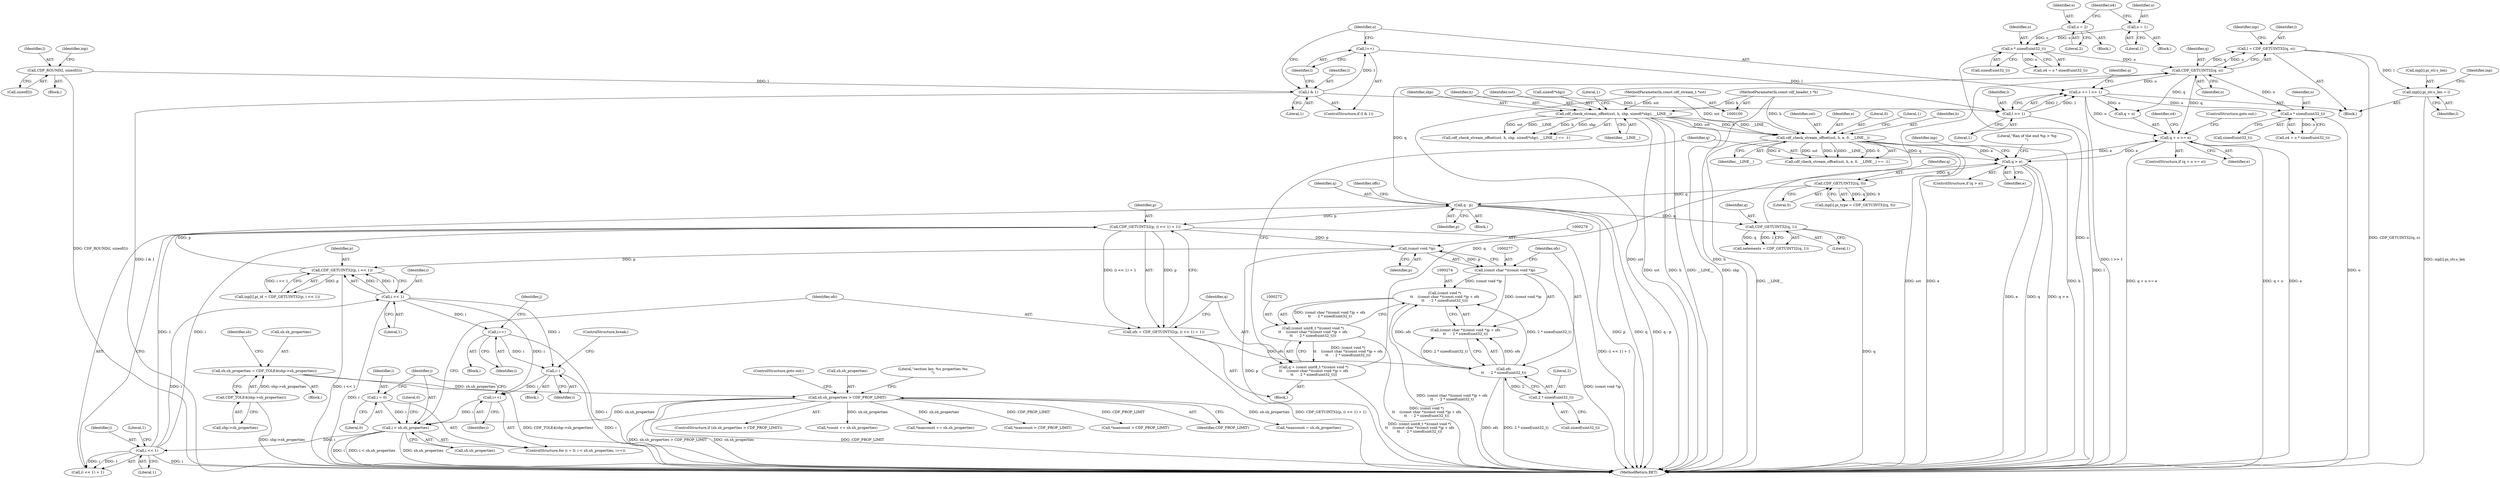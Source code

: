 digraph "0_file_f97486ef5dc3e8735440edc4fc8808c63e1a3ef0@array" {
"1000704" [label="(Call,inp[i].pi_str.s_len = l)"];
"1000699" [label="(Call,l = CDF_GETUINT32(q, o))"];
"1000701" [label="(Call,CDF_GETUINT32(q, o))"];
"1000352" [label="(Call,CDF_GETUINT32(q, 1))"];
"1000337" [label="(Call,q - p)"];
"1000316" [label="(Call,CDF_GETUINT32(q, 0))"];
"1000288" [label="(Call,q > e)"];
"1000269" [label="(Call,q = (const uint8_t *)(const void *)\n\t\t    ((const char *)(const void *)p + ofs\n\t\t    - 2 * sizeof(uint32_t)))"];
"1000271" [label="(Call,(const uint8_t *)(const void *)\n\t\t    ((const char *)(const void *)p + ofs\n\t\t    - 2 * sizeof(uint32_t)))"];
"1000273" [label="(Call,(const void *)\n\t\t    ((const char *)(const void *)p + ofs\n\t\t    - 2 * sizeof(uint32_t)))"];
"1000276" [label="(Call,(const char *)(const void *)p)"];
"1000278" [label="(Call,(const void *)p)"];
"1000262" [label="(Call,CDF_GETUINT32(p, (i << 1) + 1))"];
"1000265" [label="(Call,i << 1)"];
"1000251" [label="(Call,i < sh.sh_properties)"];
"1000256" [label="(Call,i++)"];
"1000773" [label="(Call,i--)"];
"1000695" [label="(Call,i++)"];
"1000307" [label="(Call,i << 1)"];
"1000248" [label="(Call,i = 0)"];
"1000177" [label="(Call,sh.sh_properties > CDF_PROP_LIMIT)"];
"1000168" [label="(Call,sh.sh_properties = CDF_TOLE4(shp->sh_properties))"];
"1000172" [label="(Call,CDF_TOLE4(shp->sh_properties))"];
"1000281" [label="(Call,ofs\n\t\t    - 2 * sizeof(uint32_t))"];
"1000260" [label="(Call,ofs = CDF_GETUINT32(p, (i << 1) + 1))"];
"1000283" [label="(Call,2 * sizeof(uint32_t))"];
"1000761" [label="(Call,q + o >= e)"];
"1000755" [label="(Call,o += l >> 1)"];
"1000757" [label="(Call,l >> 1)"];
"1000753" [label="(Call,l++)"];
"1000750" [label="(Call,l & 1)"];
"1000738" [label="(Call,CDF_ROUND(l, sizeof(l)))"];
"1000238" [label="(Call,cdf_check_stream_offset(sst, h, e, 0, __LINE__))"];
"1000138" [label="(Call,cdf_check_stream_offset(sst, h, shp, sizeof(*shp), __LINE__))"];
"1000101" [label="(MethodParameterIn,const cdf_stream_t *sst)"];
"1000102" [label="(MethodParameterIn,const cdf_header_t *h)"];
"1000305" [label="(Call,CDF_GETUINT32(p, i << 1))"];
"1000368" [label="(Call,o * sizeof(uint32_t))"];
"1000355" [label="(Call,o = 2)"];
"1000363" [label="(Call,o = 1)"];
"1000769" [label="(Call,o * sizeof(uint32_t))"];
"1000705" [label="(Call,inp[i].pi_str.s_len)"];
"1000177" [label="(Call,sh.sh_properties > CDF_PROP_LIMIT)"];
"1000241" [label="(Identifier,e)"];
"1000243" [label="(Identifier,__LINE__)"];
"1000269" [label="(Call,q = (const uint8_t *)(const void *)\n\t\t    ((const char *)(const void *)p + ofs\n\t\t    - 2 * sizeof(uint32_t)))"];
"1000750" [label="(Call,l & 1)"];
"1000355" [label="(Call,o = 2)"];
"1000762" [label="(Call,q + o)"];
"1000769" [label="(Call,o * sizeof(uint32_t))"];
"1000763" [label="(Identifier,q)"];
"1000284" [label="(Literal,2)"];
"1000756" [label="(Identifier,o)"];
"1000101" [label="(MethodParameterIn,const cdf_stream_t *sst)"];
"1000256" [label="(Call,i++)"];
"1000266" [label="(Identifier,i)"];
"1000761" [label="(Call,q + o >= e)"];
"1000147" [label="(Literal,1)"];
"1000249" [label="(Identifier,i)"];
"1000839" [label="(MethodReturn,RET)"];
"1000262" [label="(Call,CDF_GETUINT32(p, (i << 1) + 1))"];
"1000283" [label="(Call,2 * sizeof(uint32_t))"];
"1000690" [label="(Identifier,j)"];
"1000278" [label="(Call,(const void *)p)"];
"1000178" [label="(Call,sh.sh_properties)"];
"1000767" [label="(Call,o4 = o * sizeof(uint32_t))"];
"1000137" [label="(Call,cdf_check_stream_offset(sst, h, shp, sizeof(*shp), __LINE__) == -1)"];
"1000289" [label="(Identifier,q)"];
"1000771" [label="(Call,sizeof(uint32_t))"];
"1000768" [label="(Identifier,o4)"];
"1000370" [label="(Call,sizeof(uint32_t))"];
"1000305" [label="(Call,CDF_GETUINT32(p, i << 1))"];
"1000337" [label="(Call,q - p)"];
"1000309" [label="(Literal,1)"];
"1000317" [label="(Identifier,q)"];
"1000760" [label="(ControlStructure,if (q + o >= e))"];
"1000356" [label="(Identifier,o)"];
"1000257" [label="(Identifier,i)"];
"1000759" [label="(Literal,1)"];
"1000271" [label="(Call,(const uint8_t *)(const void *)\n\t\t    ((const char *)(const void *)p + ofs\n\t\t    - 2 * sizeof(uint32_t)))"];
"1000316" [label="(Call,CDF_GETUINT32(q, 0))"];
"1000275" [label="(Call,(const char *)(const void *)p + ofs\n\t\t    - 2 * sizeof(uint32_t))"];
"1000176" [label="(ControlStructure,if (sh.sh_properties > CDF_PROP_LIMIT))"];
"1000242" [label="(Literal,0)"];
"1000230" [label="(Call,*count += sh.sh_properties)"];
"1000310" [label="(Call,inp[i].pi_type = CDF_GETUINT32(q, 0))"];
"1000280" [label="(Identifier,p)"];
"1000773" [label="(Call,i--)"];
"1000245" [label="(Literal,1)"];
"1000179" [label="(Identifier,sh)"];
"1000755" [label="(Call,o += l >> 1)"];
"1000393" [label="(Block,)"];
"1000753" [label="(Call,l++)"];
"1000757" [label="(Call,l >> 1)"];
"1000173" [label="(Call,shp->sh_properties)"];
"1000712" [label="(Identifier,l)"];
"1000107" [label="(Block,)"];
"1000758" [label="(Identifier,l)"];
"1000703" [label="(Identifier,o)"];
"1000766" [label="(ControlStructure,goto out;)"];
"1000203" [label="(Call,*maxcount += sh.sh_properties)"];
"1000352" [label="(Call,CDF_GETUINT32(q, 1))"];
"1000287" [label="(ControlStructure,if (q > e))"];
"1000264" [label="(Call,(i << 1) + 1)"];
"1000692" [label="(Block,)"];
"1000737" [label="(Block,)"];
"1000261" [label="(Identifier,ofs)"];
"1000138" [label="(Call,cdf_check_stream_offset(sst, h, shp, sizeof(*shp), __LINE__))"];
"1000302" [label="(Identifier,inp)"];
"1000770" [label="(Identifier,o)"];
"1000308" [label="(Identifier,i)"];
"1000774" [label="(Identifier,i)"];
"1000102" [label="(MethodParameterIn,const cdf_header_t *h)"];
"1000285" [label="(Call,sizeof(uint32_t))"];
"1000247" [label="(ControlStructure,for (i = 0; i < sh.sh_properties; i++))"];
"1000238" [label="(Call,cdf_check_stream_offset(sst, h, e, 0, __LINE__))"];
"1000367" [label="(Identifier,o4)"];
"1000250" [label="(Literal,0)"];
"1000141" [label="(Identifier,shp)"];
"1000708" [label="(Identifier,inp)"];
"1000172" [label="(Call,CDF_TOLE4(shp->sh_properties))"];
"1000268" [label="(Literal,1)"];
"1000140" [label="(Identifier,h)"];
"1000260" [label="(Call,ofs = CDF_GETUINT32(p, (i << 1) + 1))"];
"1000273" [label="(Call,(const void *)\n\t\t    ((const char *)(const void *)p + ofs\n\t\t    - 2 * sizeof(uint32_t)))"];
"1000288" [label="(Call,q > e)"];
"1000139" [label="(Identifier,sst)"];
"1000749" [label="(ControlStructure,if (l & 1))"];
"1000251" [label="(Call,i < sh.sh_properties)"];
"1000739" [label="(Identifier,l)"];
"1000307" [label="(Call,i << 1)"];
"1000318" [label="(Literal,0)"];
"1000270" [label="(Identifier,q)"];
"1000775" [label="(ControlStructure,break;)"];
"1000363" [label="(Call,o = 1)"];
"1000751" [label="(Identifier,l)"];
"1000198" [label="(Call,*maxcount > CDF_PROP_LIMIT)"];
"1000364" [label="(Identifier,o)"];
"1000745" [label="(Identifier,inp)"];
"1000306" [label="(Identifier,p)"];
"1000366" [label="(Call,o4 = o * sizeof(uint32_t))"];
"1000704" [label="(Call,inp[i].pi_str.s_len = l)"];
"1000267" [label="(Literal,1)"];
"1000368" [label="(Call,o * sizeof(uint32_t))"];
"1000339" [label="(Identifier,p)"];
"1000717" [label="(Identifier,inp)"];
"1000185" [label="(Literal,\"section len: %u properties %u\n\")"];
"1000265" [label="(Call,i << 1)"];
"1000695" [label="(Call,i++)"];
"1000350" [label="(Call,nelements = CDF_GETUINT32(q, 1))"];
"1000697" [label="(Block,)"];
"1000168" [label="(Call,sh.sh_properties = CDF_TOLE4(shp->sh_properties))"];
"1000182" [label="(ControlStructure,goto out;)"];
"1000258" [label="(Block,)"];
"1000290" [label="(Identifier,e)"];
"1000701" [label="(Call,CDF_GETUINT32(q, o))"];
"1000349" [label="(Block,)"];
"1000281" [label="(Call,ofs\n\t\t    - 2 * sizeof(uint32_t))"];
"1000276" [label="(Call,(const char *)(const void *)p)"];
"1000357" [label="(Literal,2)"];
"1000299" [label="(Call,inp[i].pi_id = CDF_GETUINT32(p, i << 1))"];
"1000237" [label="(Call,cdf_check_stream_offset(sst, h, e, 0, __LINE__) == -1)"];
"1000169" [label="(Call,sh.sh_properties)"];
"1000831" [label="(Literal,0)"];
"1000145" [label="(Identifier,__LINE__)"];
"1000263" [label="(Identifier,p)"];
"1000654" [label="(Call,*maxcount > CDF_PROP_LIMIT)"];
"1000248" [label="(Call,i = 0)"];
"1000336" [label="(Block,)"];
"1000365" [label="(Literal,1)"];
"1000252" [label="(Identifier,i)"];
"1000754" [label="(Identifier,l)"];
"1000765" [label="(Identifier,e)"];
"1000752" [label="(Literal,1)"];
"1000354" [label="(Literal,1)"];
"1000294" [label="(Literal,\"Ran of the end %p > %p\n\")"];
"1000338" [label="(Identifier,q)"];
"1000369" [label="(Identifier,o)"];
"1000181" [label="(Identifier,CDF_PROP_LIMIT)"];
"1000738" [label="(Call,CDF_ROUND(l, sizeof(l)))"];
"1000253" [label="(Call,sh.sh_properties)"];
"1000240" [label="(Identifier,h)"];
"1000340" [label="(Identifier,offs)"];
"1000700" [label="(Identifier,l)"];
"1000142" [label="(Call,sizeof(*shp))"];
"1000282" [label="(Identifier,ofs)"];
"1000359" [label="(Block,)"];
"1000353" [label="(Identifier,q)"];
"1000699" [label="(Call,l = CDF_GETUINT32(q, o))"];
"1000696" [label="(Identifier,i)"];
"1000740" [label="(Call,sizeof(l))"];
"1000702" [label="(Identifier,q)"];
"1000211" [label="(Call,*maxcount = sh.sh_properties)"];
"1000239" [label="(Identifier,sst)"];
"1000704" -> "1000697"  [label="AST: "];
"1000704" -> "1000712"  [label="CFG: "];
"1000705" -> "1000704"  [label="AST: "];
"1000712" -> "1000704"  [label="AST: "];
"1000717" -> "1000704"  [label="CFG: "];
"1000704" -> "1000839"  [label="DDG: inp[i].pi_str.s_len"];
"1000699" -> "1000704"  [label="DDG: l"];
"1000699" -> "1000697"  [label="AST: "];
"1000699" -> "1000701"  [label="CFG: "];
"1000700" -> "1000699"  [label="AST: "];
"1000701" -> "1000699"  [label="AST: "];
"1000708" -> "1000699"  [label="CFG: "];
"1000699" -> "1000839"  [label="DDG: CDF_GETUINT32(q, o)"];
"1000701" -> "1000699"  [label="DDG: q"];
"1000701" -> "1000699"  [label="DDG: o"];
"1000701" -> "1000703"  [label="CFG: "];
"1000702" -> "1000701"  [label="AST: "];
"1000703" -> "1000701"  [label="AST: "];
"1000352" -> "1000701"  [label="DDG: q"];
"1000337" -> "1000701"  [label="DDG: q"];
"1000368" -> "1000701"  [label="DDG: o"];
"1000769" -> "1000701"  [label="DDG: o"];
"1000701" -> "1000755"  [label="DDG: o"];
"1000701" -> "1000761"  [label="DDG: q"];
"1000701" -> "1000762"  [label="DDG: q"];
"1000352" -> "1000350"  [label="AST: "];
"1000352" -> "1000354"  [label="CFG: "];
"1000353" -> "1000352"  [label="AST: "];
"1000354" -> "1000352"  [label="AST: "];
"1000350" -> "1000352"  [label="CFG: "];
"1000352" -> "1000839"  [label="DDG: q"];
"1000352" -> "1000350"  [label="DDG: q"];
"1000352" -> "1000350"  [label="DDG: 1"];
"1000337" -> "1000352"  [label="DDG: q"];
"1000337" -> "1000336"  [label="AST: "];
"1000337" -> "1000339"  [label="CFG: "];
"1000338" -> "1000337"  [label="AST: "];
"1000339" -> "1000337"  [label="AST: "];
"1000340" -> "1000337"  [label="CFG: "];
"1000337" -> "1000839"  [label="DDG: p"];
"1000337" -> "1000839"  [label="DDG: q"];
"1000337" -> "1000839"  [label="DDG: q - p"];
"1000337" -> "1000262"  [label="DDG: p"];
"1000316" -> "1000337"  [label="DDG: q"];
"1000305" -> "1000337"  [label="DDG: p"];
"1000316" -> "1000310"  [label="AST: "];
"1000316" -> "1000318"  [label="CFG: "];
"1000317" -> "1000316"  [label="AST: "];
"1000318" -> "1000316"  [label="AST: "];
"1000310" -> "1000316"  [label="CFG: "];
"1000316" -> "1000310"  [label="DDG: q"];
"1000316" -> "1000310"  [label="DDG: 0"];
"1000288" -> "1000316"  [label="DDG: q"];
"1000288" -> "1000287"  [label="AST: "];
"1000288" -> "1000290"  [label="CFG: "];
"1000289" -> "1000288"  [label="AST: "];
"1000290" -> "1000288"  [label="AST: "];
"1000294" -> "1000288"  [label="CFG: "];
"1000302" -> "1000288"  [label="CFG: "];
"1000288" -> "1000839"  [label="DDG: e"];
"1000288" -> "1000839"  [label="DDG: q"];
"1000288" -> "1000839"  [label="DDG: q > e"];
"1000269" -> "1000288"  [label="DDG: q"];
"1000761" -> "1000288"  [label="DDG: e"];
"1000238" -> "1000288"  [label="DDG: e"];
"1000288" -> "1000761"  [label="DDG: e"];
"1000269" -> "1000258"  [label="AST: "];
"1000269" -> "1000271"  [label="CFG: "];
"1000270" -> "1000269"  [label="AST: "];
"1000271" -> "1000269"  [label="AST: "];
"1000289" -> "1000269"  [label="CFG: "];
"1000269" -> "1000839"  [label="DDG: (const uint8_t *)(const void *)\n\t\t    ((const char *)(const void *)p + ofs\n\t\t    - 2 * sizeof(uint32_t))"];
"1000271" -> "1000269"  [label="DDG: (const void *)\n\t\t    ((const char *)(const void *)p + ofs\n\t\t    - 2 * sizeof(uint32_t))"];
"1000271" -> "1000273"  [label="CFG: "];
"1000272" -> "1000271"  [label="AST: "];
"1000273" -> "1000271"  [label="AST: "];
"1000271" -> "1000839"  [label="DDG: (const void *)\n\t\t    ((const char *)(const void *)p + ofs\n\t\t    - 2 * sizeof(uint32_t))"];
"1000273" -> "1000271"  [label="DDG: (const char *)(const void *)p + ofs\n\t\t    - 2 * sizeof(uint32_t)"];
"1000273" -> "1000275"  [label="CFG: "];
"1000274" -> "1000273"  [label="AST: "];
"1000275" -> "1000273"  [label="AST: "];
"1000273" -> "1000839"  [label="DDG: (const char *)(const void *)p + ofs\n\t\t    - 2 * sizeof(uint32_t)"];
"1000276" -> "1000273"  [label="DDG: (const void *)p"];
"1000281" -> "1000273"  [label="DDG: ofs"];
"1000281" -> "1000273"  [label="DDG: 2 * sizeof(uint32_t)"];
"1000276" -> "1000275"  [label="AST: "];
"1000276" -> "1000278"  [label="CFG: "];
"1000277" -> "1000276"  [label="AST: "];
"1000278" -> "1000276"  [label="AST: "];
"1000282" -> "1000276"  [label="CFG: "];
"1000276" -> "1000839"  [label="DDG: (const void *)p"];
"1000276" -> "1000275"  [label="DDG: (const void *)p"];
"1000278" -> "1000276"  [label="DDG: p"];
"1000278" -> "1000280"  [label="CFG: "];
"1000279" -> "1000278"  [label="AST: "];
"1000280" -> "1000278"  [label="AST: "];
"1000278" -> "1000839"  [label="DDG: p"];
"1000262" -> "1000278"  [label="DDG: p"];
"1000278" -> "1000305"  [label="DDG: p"];
"1000262" -> "1000260"  [label="AST: "];
"1000262" -> "1000264"  [label="CFG: "];
"1000263" -> "1000262"  [label="AST: "];
"1000264" -> "1000262"  [label="AST: "];
"1000260" -> "1000262"  [label="CFG: "];
"1000262" -> "1000839"  [label="DDG: (i << 1) + 1"];
"1000262" -> "1000260"  [label="DDG: p"];
"1000262" -> "1000260"  [label="DDG: (i << 1) + 1"];
"1000265" -> "1000262"  [label="DDG: i"];
"1000265" -> "1000262"  [label="DDG: 1"];
"1000265" -> "1000264"  [label="AST: "];
"1000265" -> "1000267"  [label="CFG: "];
"1000266" -> "1000265"  [label="AST: "];
"1000267" -> "1000265"  [label="AST: "];
"1000268" -> "1000265"  [label="CFG: "];
"1000265" -> "1000839"  [label="DDG: i"];
"1000265" -> "1000264"  [label="DDG: i"];
"1000265" -> "1000264"  [label="DDG: 1"];
"1000251" -> "1000265"  [label="DDG: i"];
"1000265" -> "1000307"  [label="DDG: i"];
"1000251" -> "1000247"  [label="AST: "];
"1000251" -> "1000253"  [label="CFG: "];
"1000252" -> "1000251"  [label="AST: "];
"1000253" -> "1000251"  [label="AST: "];
"1000261" -> "1000251"  [label="CFG: "];
"1000831" -> "1000251"  [label="CFG: "];
"1000251" -> "1000839"  [label="DDG: i < sh.sh_properties"];
"1000251" -> "1000839"  [label="DDG: sh.sh_properties"];
"1000251" -> "1000839"  [label="DDG: i"];
"1000256" -> "1000251"  [label="DDG: i"];
"1000248" -> "1000251"  [label="DDG: i"];
"1000177" -> "1000251"  [label="DDG: sh.sh_properties"];
"1000256" -> "1000247"  [label="AST: "];
"1000256" -> "1000257"  [label="CFG: "];
"1000257" -> "1000256"  [label="AST: "];
"1000252" -> "1000256"  [label="CFG: "];
"1000773" -> "1000256"  [label="DDG: i"];
"1000307" -> "1000256"  [label="DDG: i"];
"1000773" -> "1000393"  [label="AST: "];
"1000773" -> "1000774"  [label="CFG: "];
"1000774" -> "1000773"  [label="AST: "];
"1000775" -> "1000773"  [label="CFG: "];
"1000773" -> "1000839"  [label="DDG: i"];
"1000695" -> "1000773"  [label="DDG: i"];
"1000307" -> "1000773"  [label="DDG: i"];
"1000695" -> "1000692"  [label="AST: "];
"1000695" -> "1000696"  [label="CFG: "];
"1000696" -> "1000695"  [label="AST: "];
"1000690" -> "1000695"  [label="CFG: "];
"1000695" -> "1000839"  [label="DDG: i"];
"1000307" -> "1000695"  [label="DDG: i"];
"1000307" -> "1000305"  [label="AST: "];
"1000307" -> "1000309"  [label="CFG: "];
"1000308" -> "1000307"  [label="AST: "];
"1000309" -> "1000307"  [label="AST: "];
"1000305" -> "1000307"  [label="CFG: "];
"1000307" -> "1000839"  [label="DDG: i"];
"1000307" -> "1000305"  [label="DDG: i"];
"1000307" -> "1000305"  [label="DDG: 1"];
"1000248" -> "1000247"  [label="AST: "];
"1000248" -> "1000250"  [label="CFG: "];
"1000249" -> "1000248"  [label="AST: "];
"1000250" -> "1000248"  [label="AST: "];
"1000252" -> "1000248"  [label="CFG: "];
"1000177" -> "1000176"  [label="AST: "];
"1000177" -> "1000181"  [label="CFG: "];
"1000178" -> "1000177"  [label="AST: "];
"1000181" -> "1000177"  [label="AST: "];
"1000182" -> "1000177"  [label="CFG: "];
"1000185" -> "1000177"  [label="CFG: "];
"1000177" -> "1000839"  [label="DDG: sh.sh_properties"];
"1000177" -> "1000839"  [label="DDG: CDF_PROP_LIMIT"];
"1000177" -> "1000839"  [label="DDG: sh.sh_properties > CDF_PROP_LIMIT"];
"1000168" -> "1000177"  [label="DDG: sh.sh_properties"];
"1000177" -> "1000198"  [label="DDG: CDF_PROP_LIMIT"];
"1000177" -> "1000203"  [label="DDG: sh.sh_properties"];
"1000177" -> "1000211"  [label="DDG: sh.sh_properties"];
"1000177" -> "1000230"  [label="DDG: sh.sh_properties"];
"1000177" -> "1000654"  [label="DDG: CDF_PROP_LIMIT"];
"1000168" -> "1000107"  [label="AST: "];
"1000168" -> "1000172"  [label="CFG: "];
"1000169" -> "1000168"  [label="AST: "];
"1000172" -> "1000168"  [label="AST: "];
"1000179" -> "1000168"  [label="CFG: "];
"1000168" -> "1000839"  [label="DDG: CDF_TOLE4(shp->sh_properties)"];
"1000172" -> "1000168"  [label="DDG: shp->sh_properties"];
"1000172" -> "1000173"  [label="CFG: "];
"1000173" -> "1000172"  [label="AST: "];
"1000172" -> "1000839"  [label="DDG: shp->sh_properties"];
"1000281" -> "1000275"  [label="AST: "];
"1000281" -> "1000283"  [label="CFG: "];
"1000282" -> "1000281"  [label="AST: "];
"1000283" -> "1000281"  [label="AST: "];
"1000275" -> "1000281"  [label="CFG: "];
"1000281" -> "1000839"  [label="DDG: ofs"];
"1000281" -> "1000839"  [label="DDG: 2 * sizeof(uint32_t)"];
"1000281" -> "1000275"  [label="DDG: ofs"];
"1000281" -> "1000275"  [label="DDG: 2 * sizeof(uint32_t)"];
"1000260" -> "1000281"  [label="DDG: ofs"];
"1000283" -> "1000281"  [label="DDG: 2"];
"1000260" -> "1000258"  [label="AST: "];
"1000261" -> "1000260"  [label="AST: "];
"1000270" -> "1000260"  [label="CFG: "];
"1000260" -> "1000839"  [label="DDG: CDF_GETUINT32(p, (i << 1) + 1)"];
"1000283" -> "1000285"  [label="CFG: "];
"1000284" -> "1000283"  [label="AST: "];
"1000285" -> "1000283"  [label="AST: "];
"1000761" -> "1000760"  [label="AST: "];
"1000761" -> "1000765"  [label="CFG: "];
"1000762" -> "1000761"  [label="AST: "];
"1000765" -> "1000761"  [label="AST: "];
"1000766" -> "1000761"  [label="CFG: "];
"1000768" -> "1000761"  [label="CFG: "];
"1000761" -> "1000839"  [label="DDG: q + o"];
"1000761" -> "1000839"  [label="DDG: e"];
"1000761" -> "1000839"  [label="DDG: q + o >= e"];
"1000755" -> "1000761"  [label="DDG: o"];
"1000755" -> "1000697"  [label="AST: "];
"1000755" -> "1000757"  [label="CFG: "];
"1000756" -> "1000755"  [label="AST: "];
"1000757" -> "1000755"  [label="AST: "];
"1000763" -> "1000755"  [label="CFG: "];
"1000755" -> "1000839"  [label="DDG: l >> 1"];
"1000757" -> "1000755"  [label="DDG: l"];
"1000757" -> "1000755"  [label="DDG: 1"];
"1000755" -> "1000762"  [label="DDG: o"];
"1000755" -> "1000769"  [label="DDG: o"];
"1000757" -> "1000759"  [label="CFG: "];
"1000758" -> "1000757"  [label="AST: "];
"1000759" -> "1000757"  [label="AST: "];
"1000757" -> "1000839"  [label="DDG: l"];
"1000753" -> "1000757"  [label="DDG: l"];
"1000750" -> "1000757"  [label="DDG: l"];
"1000753" -> "1000749"  [label="AST: "];
"1000753" -> "1000754"  [label="CFG: "];
"1000754" -> "1000753"  [label="AST: "];
"1000756" -> "1000753"  [label="CFG: "];
"1000750" -> "1000753"  [label="DDG: l"];
"1000750" -> "1000749"  [label="AST: "];
"1000750" -> "1000752"  [label="CFG: "];
"1000751" -> "1000750"  [label="AST: "];
"1000752" -> "1000750"  [label="AST: "];
"1000754" -> "1000750"  [label="CFG: "];
"1000756" -> "1000750"  [label="CFG: "];
"1000750" -> "1000839"  [label="DDG: l & 1"];
"1000738" -> "1000750"  [label="DDG: l"];
"1000738" -> "1000737"  [label="AST: "];
"1000738" -> "1000740"  [label="CFG: "];
"1000739" -> "1000738"  [label="AST: "];
"1000740" -> "1000738"  [label="AST: "];
"1000745" -> "1000738"  [label="CFG: "];
"1000738" -> "1000839"  [label="DDG: CDF_ROUND(l, sizeof(l))"];
"1000238" -> "1000237"  [label="AST: "];
"1000238" -> "1000243"  [label="CFG: "];
"1000239" -> "1000238"  [label="AST: "];
"1000240" -> "1000238"  [label="AST: "];
"1000241" -> "1000238"  [label="AST: "];
"1000242" -> "1000238"  [label="AST: "];
"1000243" -> "1000238"  [label="AST: "];
"1000245" -> "1000238"  [label="CFG: "];
"1000238" -> "1000839"  [label="DDG: sst"];
"1000238" -> "1000839"  [label="DDG: h"];
"1000238" -> "1000839"  [label="DDG: e"];
"1000238" -> "1000839"  [label="DDG: __LINE__"];
"1000238" -> "1000237"  [label="DDG: e"];
"1000238" -> "1000237"  [label="DDG: sst"];
"1000238" -> "1000237"  [label="DDG: h"];
"1000238" -> "1000237"  [label="DDG: __LINE__"];
"1000238" -> "1000237"  [label="DDG: 0"];
"1000138" -> "1000238"  [label="DDG: sst"];
"1000138" -> "1000238"  [label="DDG: h"];
"1000138" -> "1000238"  [label="DDG: __LINE__"];
"1000101" -> "1000238"  [label="DDG: sst"];
"1000102" -> "1000238"  [label="DDG: h"];
"1000138" -> "1000137"  [label="AST: "];
"1000138" -> "1000145"  [label="CFG: "];
"1000139" -> "1000138"  [label="AST: "];
"1000140" -> "1000138"  [label="AST: "];
"1000141" -> "1000138"  [label="AST: "];
"1000142" -> "1000138"  [label="AST: "];
"1000145" -> "1000138"  [label="AST: "];
"1000147" -> "1000138"  [label="CFG: "];
"1000138" -> "1000839"  [label="DDG: shp"];
"1000138" -> "1000839"  [label="DDG: sst"];
"1000138" -> "1000839"  [label="DDG: h"];
"1000138" -> "1000839"  [label="DDG: __LINE__"];
"1000138" -> "1000137"  [label="DDG: sst"];
"1000138" -> "1000137"  [label="DDG: __LINE__"];
"1000138" -> "1000137"  [label="DDG: h"];
"1000138" -> "1000137"  [label="DDG: shp"];
"1000101" -> "1000138"  [label="DDG: sst"];
"1000102" -> "1000138"  [label="DDG: h"];
"1000101" -> "1000100"  [label="AST: "];
"1000101" -> "1000839"  [label="DDG: sst"];
"1000102" -> "1000100"  [label="AST: "];
"1000102" -> "1000839"  [label="DDG: h"];
"1000305" -> "1000299"  [label="AST: "];
"1000306" -> "1000305"  [label="AST: "];
"1000299" -> "1000305"  [label="CFG: "];
"1000305" -> "1000839"  [label="DDG: i << 1"];
"1000305" -> "1000299"  [label="DDG: p"];
"1000305" -> "1000299"  [label="DDG: i << 1"];
"1000368" -> "1000366"  [label="AST: "];
"1000368" -> "1000370"  [label="CFG: "];
"1000369" -> "1000368"  [label="AST: "];
"1000370" -> "1000368"  [label="AST: "];
"1000366" -> "1000368"  [label="CFG: "];
"1000368" -> "1000839"  [label="DDG: o"];
"1000368" -> "1000366"  [label="DDG: o"];
"1000355" -> "1000368"  [label="DDG: o"];
"1000363" -> "1000368"  [label="DDG: o"];
"1000355" -> "1000349"  [label="AST: "];
"1000355" -> "1000357"  [label="CFG: "];
"1000356" -> "1000355"  [label="AST: "];
"1000357" -> "1000355"  [label="AST: "];
"1000367" -> "1000355"  [label="CFG: "];
"1000363" -> "1000359"  [label="AST: "];
"1000363" -> "1000365"  [label="CFG: "];
"1000364" -> "1000363"  [label="AST: "];
"1000365" -> "1000363"  [label="AST: "];
"1000367" -> "1000363"  [label="CFG: "];
"1000769" -> "1000767"  [label="AST: "];
"1000769" -> "1000771"  [label="CFG: "];
"1000770" -> "1000769"  [label="AST: "];
"1000771" -> "1000769"  [label="AST: "];
"1000767" -> "1000769"  [label="CFG: "];
"1000769" -> "1000839"  [label="DDG: o"];
"1000769" -> "1000767"  [label="DDG: o"];
}
